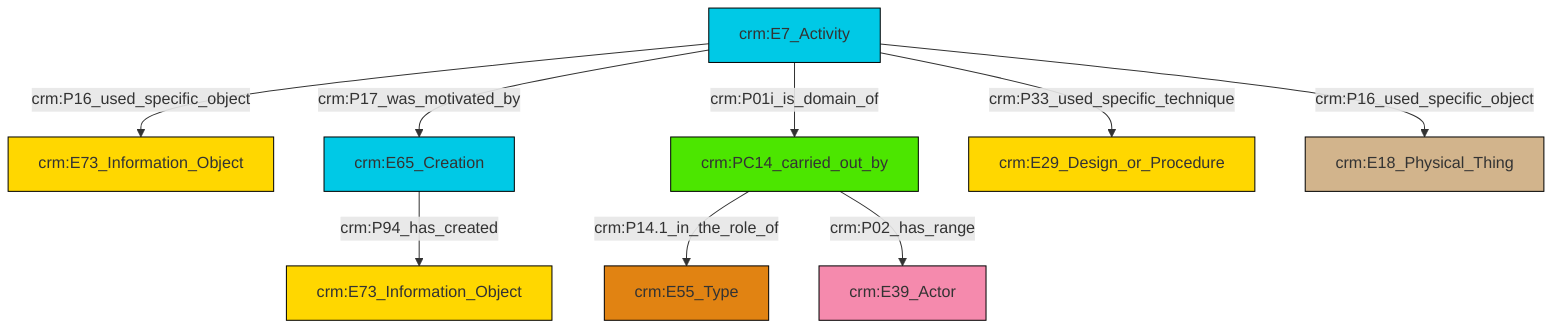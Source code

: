 graph TD
classDef Literal fill:#f2f2f2,stroke:#000000;
classDef CRM_Entity fill:#FFFFFF,stroke:#000000;
classDef Temporal_Entity fill:#00C9E6, stroke:#000000;
classDef Type fill:#E18312, stroke:#000000;
classDef Time-Span fill:#2C9C91, stroke:#000000;
classDef Appellation fill:#FFEB7F, stroke:#000000;
classDef Place fill:#008836, stroke:#000000;
classDef Persistent_Item fill:#B266B2, stroke:#000000;
classDef Conceptual_Object fill:#FFD700, stroke:#000000;
classDef Physical_Thing fill:#D2B48C, stroke:#000000;
classDef Actor fill:#f58aad, stroke:#000000;
classDef PC_Classes fill:#4ce600, stroke:#000000;
classDef Multi fill:#cccccc,stroke:#000000;

4["crm:PC14_carried_out_by"]:::PC_Classes -->|crm:P14.1_in_the_role_of| 5["crm:E55_Type"]:::Type
2["crm:E65_Creation"]:::Temporal_Entity -->|crm:P94_has_created| 8["crm:E73_Information_Object"]:::Conceptual_Object
9["crm:E7_Activity"]:::Temporal_Entity -->|crm:P16_used_specific_object| 10["crm:E18_Physical_Thing"]:::Physical_Thing
9["crm:E7_Activity"]:::Temporal_Entity -->|crm:P33_used_specific_technique| 6["crm:E29_Design_or_Procedure"]:::Conceptual_Object
9["crm:E7_Activity"]:::Temporal_Entity -->|crm:P16_used_specific_object| 0["crm:E73_Information_Object"]:::Conceptual_Object
9["crm:E7_Activity"]:::Temporal_Entity -->|crm:P17_was_motivated_by| 2["crm:E65_Creation"]:::Temporal_Entity
4["crm:PC14_carried_out_by"]:::PC_Classes -->|crm:P02_has_range| 15["crm:E39_Actor"]:::Actor
9["crm:E7_Activity"]:::Temporal_Entity -->|crm:P01i_is_domain_of| 4["crm:PC14_carried_out_by"]:::PC_Classes